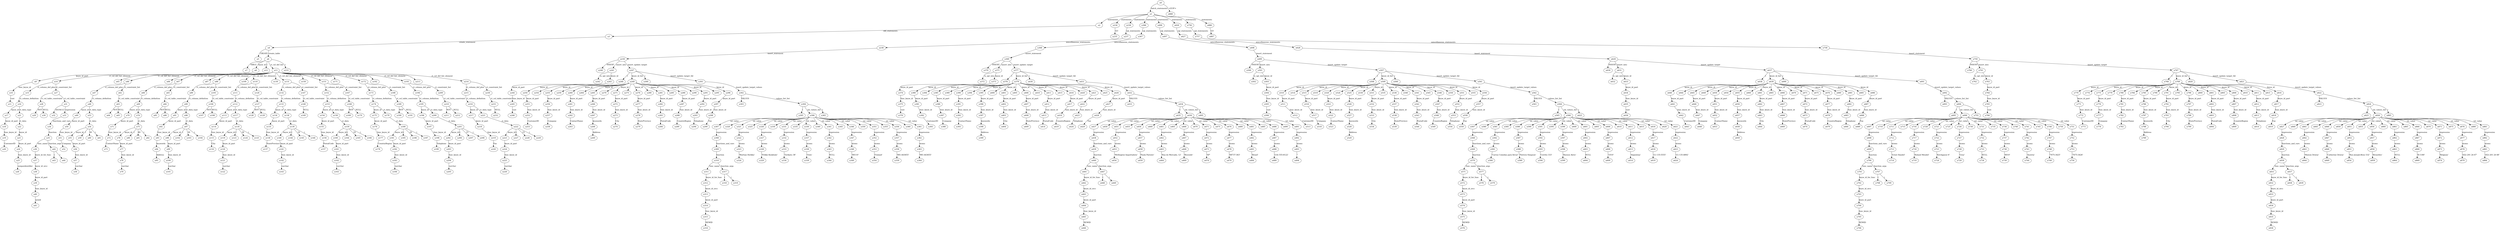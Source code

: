 digraph ParseTree {
  n0 -> n1 [label="batch_statements"];
  n1 -> n2 [label="statements"];
  n2 -> n3 [label="ddl_statements"];
  n3 -> n4 [label="create_statement"];
  n4 -> n5 [label="CREATE"];
  n4 -> n6 [label="create_table"];
  n6 -> n7 [label="TABLE"];
  n6 -> n8 [label="keyw_id"];
  n8 -> n9 [label="keyw_id_part"];
  n9 -> n10 [label="func_keyw_id"];
  n10 -> n11 [label="cust"];
  n6 -> n12 [label="("];
  n6 -> n13 [label="ct_col_def_list"];
  n13 -> n14 [label="ct_col_def_list_element"];
  n14 -> n15 [label="ct_column_def_plus"];
  n15 -> n16 [label="ct_column_definition"];
  n16 -> n17 [label="keyw_id"];
  n17 -> n18 [label="keyw_id_part"];
  n18 -> n19 [label="func_keyw_id"];
  n19 -> n20 [label="CustomerID"];
  n16 -> n21 [label="ct_data_type"];
  n21 -> n22 [label="ct_data"];
  n22 -> n23 [label="keyw_id"];
  n23 -> n24 [label="keyw_id_part"];
  n24 -> n25 [label="func_keyw_id"];
  n25 -> n26 [label="uniqueidentifier"];
  n14 -> n27 [label="ct_constraint_list"];
  n27 -> n28 [label="ct_col_table_constraint"];
  n28 -> n29 [label="NOT"];
  n28 -> n30 [label="NULL"];
  n27 -> n31 [label="ct_col_table_constraint"];
  n31 -> n32 [label="DEFAULT"];
  n31 -> n33 [label="expression"];
  n33 -> n34 [label="functions_and_vars"];
  n34 -> n35 [label="function"];
  n35 -> n36 [label="func_name"];
  n36 -> n37 [label="keyw_id_for_func"];
  n37 -> n38 [label="keyw_id_orcc"];
  n38 -> n39 [label="keyw_id_part"];
  n39 -> n40 [label="func_keyw_id"];
  n40 -> n41 [label="newid"];
  n35 -> n42 [label="function_args"];
  n42 -> n43 [label="("];
  n42 -> n44 [label=")"];
  n13 -> n45 [label=","];
  n13 -> n46 [label="ct_col_def_list_element"];
  n46 -> n47 [label="ct_column_def_plus"];
  n47 -> n48 [label="ct_column_definition"];
  n48 -> n49 [label="keyw_id"];
  n49 -> n50 [label="keyw_id_part"];
  n50 -> n51 [label="func_keyw_id"];
  n51 -> n52 [label="Company"];
  n48 -> n53 [label="ct_data_type"];
  n53 -> n54 [label="ct_data"];
  n54 -> n55 [label="keyw_id"];
  n55 -> n56 [label="keyw_id_part"];
  n56 -> n57 [label="func_keyw_id"];
  n57 -> n58 [label="varchar"];
  n54 -> n59 [label="("];
  n54 -> n60 [label="30"];
  n54 -> n61 [label=")"];
  n46 -> n62 [label="ct_constraint_list"];
  n62 -> n63 [label="ct_col_table_constraint"];
  n63 -> n64 [label="NOT"];
  n63 -> n65 [label="NULL"];
  n13 -> n66 [label=","];
  n13 -> n67 [label="ct_col_def_list_element"];
  n67 -> n68 [label="ct_column_def_plus"];
  n68 -> n69 [label="ct_column_definition"];
  n69 -> n70 [label="keyw_id"];
  n70 -> n71 [label="keyw_id_part"];
  n71 -> n72 [label="func_keyw_id"];
  n72 -> n73 [label="ContactName"];
  n69 -> n74 [label="ct_data_type"];
  n74 -> n75 [label="ct_data"];
  n75 -> n76 [label="keyw_id"];
  n76 -> n77 [label="keyw_id_part"];
  n77 -> n78 [label="func_keyw_id"];
  n78 -> n79 [label="varchar"];
  n75 -> n80 [label="("];
  n75 -> n81 [label="60"];
  n75 -> n82 [label=")"];
  n67 -> n83 [label="ct_constraint_list"];
  n83 -> n84 [label="ct_col_table_constraint"];
  n84 -> n85 [label="NOT"];
  n84 -> n86 [label="NULL"];
  n13 -> n87 [label=","];
  n13 -> n88 [label="ct_col_def_list_element"];
  n88 -> n89 [label="ct_column_def_plus"];
  n89 -> n90 [label="ct_column_definition"];
  n90 -> n91 [label="keyw_id"];
  n91 -> n92 [label="keyw_id_part"];
  n92 -> n93 [label="func_keyw_id"];
  n93 -> n94 [label="keywords"];
  n94 -> n95 [label="Address"];
  n90 -> n96 [label="ct_data_type"];
  n96 -> n97 [label="ct_data"];
  n97 -> n98 [label="keyw_id"];
  n98 -> n99 [label="keyw_id_part"];
  n99 -> n100 [label="func_keyw_id"];
  n100 -> n101 [label="varchar"];
  n97 -> n102 [label="("];
  n97 -> n103 [label="30"];
  n97 -> n104 [label=")"];
  n88 -> n105 [label="ct_constraint_list"];
  n105 -> n106 [label="ct_col_table_constraint"];
  n106 -> n107 [label="NOT"];
  n106 -> n108 [label="NULL"];
  n13 -> n109 [label=","];
  n13 -> n110 [label="ct_col_def_list_element"];
  n110 -> n111 [label="ct_column_def_plus"];
  n111 -> n112 [label="ct_column_definition"];
  n112 -> n113 [label="keyw_id"];
  n113 -> n114 [label="keyw_id_part"];
  n114 -> n115 [label="func_keyw_id"];
  n115 -> n116 [label="City"];
  n112 -> n117 [label="ct_data_type"];
  n117 -> n118 [label="ct_data"];
  n118 -> n119 [label="keyw_id"];
  n119 -> n120 [label="keyw_id_part"];
  n120 -> n121 [label="func_keyw_id"];
  n121 -> n122 [label="varchar"];
  n118 -> n123 [label="("];
  n118 -> n124 [label="30"];
  n118 -> n125 [label=")"];
  n110 -> n126 [label="ct_constraint_list"];
  n126 -> n127 [label="ct_col_table_constraint"];
  n127 -> n128 [label="NOT"];
  n127 -> n129 [label="NULL"];
  n13 -> n130 [label=","];
  n13 -> n131 [label="ct_col_def_list_element"];
  n131 -> n132 [label="ct_column_def_plus"];
  n132 -> n133 [label="ct_column_definition"];
  n133 -> n134 [label="keyw_id"];
  n134 -> n135 [label="keyw_id_part"];
  n135 -> n136 [label="func_keyw_id"];
  n136 -> n137 [label="StateProvince"];
  n133 -> n138 [label="ct_data_type"];
  n138 -> n139 [label="ct_data"];
  n139 -> n140 [label="keyw_id"];
  n140 -> n141 [label="keyw_id_part"];
  n141 -> n142 [label="func_keyw_id"];
  n142 -> n143 [label="varchar"];
  n139 -> n144 [label="("];
  n139 -> n145 [label="10"];
  n139 -> n146 [label=")"];
  n131 -> n147 [label="ct_constraint_list"];
  n147 -> n148 [label="ct_col_table_constraint"];
  n148 -> n149 [label="NULL"];
  n13 -> n150 [label=","];
  n13 -> n151 [label="ct_col_def_list_element"];
  n151 -> n152 [label="ct_column_def_plus"];
  n152 -> n153 [label="ct_column_definition"];
  n153 -> n154 [label="keyw_id"];
  n154 -> n155 [label="keyw_id_part"];
  n155 -> n156 [label="func_keyw_id"];
  n156 -> n157 [label="PostalCode"];
  n153 -> n158 [label="ct_data_type"];
  n158 -> n159 [label="ct_data"];
  n159 -> n160 [label="keyw_id"];
  n160 -> n161 [label="keyw_id_part"];
  n161 -> n162 [label="func_keyw_id"];
  n162 -> n163 [label="varchar"];
  n159 -> n164 [label="("];
  n159 -> n165 [label="10"];
  n159 -> n166 [label=")"];
  n151 -> n167 [label="ct_constraint_list"];
  n167 -> n168 [label="ct_col_table_constraint"];
  n168 -> n169 [label="NOT"];
  n168 -> n170 [label="NULL"];
  n13 -> n171 [label=","];
  n13 -> n172 [label="ct_col_def_list_element"];
  n172 -> n173 [label="ct_column_def_plus"];
  n173 -> n174 [label="ct_column_definition"];
  n174 -> n175 [label="keyw_id"];
  n175 -> n176 [label="keyw_id_part"];
  n176 -> n177 [label="func_keyw_id"];
  n177 -> n178 [label="CountryRegion"];
  n174 -> n179 [label="ct_data_type"];
  n179 -> n180 [label="ct_data"];
  n180 -> n181 [label="keyw_id"];
  n181 -> n182 [label="keyw_id_part"];
  n182 -> n183 [label="func_keyw_id"];
  n183 -> n184 [label="varchar"];
  n180 -> n185 [label="("];
  n180 -> n186 [label="20"];
  n180 -> n187 [label=")"];
  n172 -> n188 [label="ct_constraint_list"];
  n188 -> n189 [label="ct_col_table_constraint"];
  n189 -> n190 [label="NOT"];
  n189 -> n191 [label="NULL"];
  n13 -> n192 [label=","];
  n13 -> n193 [label="ct_col_def_list_element"];
  n193 -> n194 [label="ct_column_def_plus"];
  n194 -> n195 [label="ct_column_definition"];
  n195 -> n196 [label="keyw_id"];
  n196 -> n197 [label="keyw_id_part"];
  n197 -> n198 [label="func_keyw_id"];
  n198 -> n199 [label="Telephone"];
  n195 -> n200 [label="ct_data_type"];
  n200 -> n201 [label="ct_data"];
  n201 -> n202 [label="keyw_id"];
  n202 -> n203 [label="keyw_id_part"];
  n203 -> n204 [label="func_keyw_id"];
  n204 -> n205 [label="varchar"];
  n201 -> n206 [label="("];
  n201 -> n207 [label="15"];
  n201 -> n208 [label=")"];
  n193 -> n209 [label="ct_constraint_list"];
  n209 -> n210 [label="ct_col_table_constraint"];
  n210 -> n211 [label="NOT"];
  n210 -> n212 [label="NULL"];
  n13 -> n213 [label=","];
  n13 -> n214 [label="ct_col_def_list_element"];
  n214 -> n215 [label="ct_column_def_plus"];
  n215 -> n216 [label="ct_column_definition"];
  n216 -> n217 [label="keyw_id"];
  n217 -> n218 [label="keyw_id_part"];
  n218 -> n219 [label="func_keyw_id"];
  n219 -> n220 [label="Fax"];
  n216 -> n221 [label="ct_data_type"];
  n221 -> n222 [label="ct_data"];
  n222 -> n223 [label="keyw_id"];
  n223 -> n224 [label="keyw_id_part"];
  n224 -> n225 [label="func_keyw_id"];
  n225 -> n226 [label="varchar"];
  n222 -> n227 [label="("];
  n222 -> n228 [label="15"];
  n222 -> n229 [label=")"];
  n214 -> n230 [label="ct_constraint_list"];
  n230 -> n231 [label="ct_col_table_constraint"];
  n231 -> n232 [label="NULL"];
  n6 -> n233 [label=")"];
  n1 -> n234 [label="statements"];
  n234 -> n235 [label="GO"];
  n1 -> n236 [label="statements"];
  n236 -> n237 [label="sql_statements"];
  n237 -> n238 [label="miscellaneous_statements"];
  n238 -> n239 [label="insert_statement"];
  n239 -> n240 [label="INSERT"];
  n239 -> n241 [label="insert_into"];
  n241 -> n242 [label="is_opt_into"];
  n241 -> n243 [label="keyw_id"];
  n243 -> n244 [label="keyw_id_part"];
  n244 -> n245 [label="func_keyw_id"];
  n245 -> n246 [label="cust"];
  n239 -> n247 [label="insert_update_target"];
  n247 -> n248 [label="("];
  n247 -> n249 [label="keyw_id_list"];
  n249 -> n250 [label="keyw_id"];
  n250 -> n251 [label="keyw_id_part"];
  n251 -> n252 [label="func_keyw_id"];
  n252 -> n253 [label="CustomerID"];
  n249 -> n254 [label=","];
  n249 -> n255 [label="keyw_id"];
  n255 -> n256 [label="keyw_id_part"];
  n256 -> n257 [label="func_keyw_id"];
  n257 -> n258 [label="Company"];
  n249 -> n259 [label=","];
  n249 -> n260 [label="keyw_id"];
  n260 -> n261 [label="keyw_id_part"];
  n261 -> n262 [label="func_keyw_id"];
  n262 -> n263 [label="ContactName"];
  n249 -> n264 [label=","];
  n249 -> n265 [label="keyw_id"];
  n265 -> n266 [label="keyw_id_part"];
  n266 -> n267 [label="func_keyw_id"];
  n267 -> n268 [label="keywords"];
  n268 -> n269 [label="Address"];
  n249 -> n270 [label=","];
  n249 -> n271 [label="keyw_id"];
  n271 -> n272 [label="keyw_id_part"];
  n272 -> n273 [label="func_keyw_id"];
  n273 -> n274 [label="City"];
  n249 -> n275 [label=","];
  n249 -> n276 [label="keyw_id"];
  n276 -> n277 [label="keyw_id_part"];
  n277 -> n278 [label="func_keyw_id"];
  n278 -> n279 [label="StateProvince"];
  n249 -> n280 [label=","];
  n249 -> n281 [label="keyw_id"];
  n281 -> n282 [label="keyw_id_part"];
  n282 -> n283 [label="func_keyw_id"];
  n283 -> n284 [label="PostalCode"];
  n249 -> n285 [label=","];
  n249 -> n286 [label="keyw_id"];
  n286 -> n287 [label="keyw_id_part"];
  n287 -> n288 [label="func_keyw_id"];
  n288 -> n289 [label="CountryRegion"];
  n249 -> n290 [label=","];
  n249 -> n291 [label="keyw_id"];
  n291 -> n292 [label="keyw_id_part"];
  n292 -> n293 [label="func_keyw_id"];
  n293 -> n294 [label="Telephone"];
  n249 -> n295 [label=","];
  n249 -> n296 [label="keyw_id"];
  n296 -> n297 [label="keyw_id_part"];
  n297 -> n298 [label="func_keyw_id"];
  n298 -> n299 [label="Fax"];
  n247 -> n300 [label=")"];
  n247 -> n301 [label="insert_update_target_tbl"];
  n301 -> n302 [label="insert_update_target_values"];
  n302 -> n303 [label="VALUES"];
  n302 -> n304 [label="values_list_list"];
  n304 -> n305 [label="("];
  n304 -> n306 [label="iut_values_list"];
  n306 -> n307 [label="iut_value"];
  n307 -> n308 [label="expression"];
  n308 -> n309 [label="functions_and_vars"];
  n309 -> n310 [label="function"];
  n310 -> n311 [label="func_name"];
  n311 -> n312 [label="keyw_id_for_func"];
  n312 -> n313 [label="keyw_id_orcc"];
  n313 -> n314 [label="keyw_id_part"];
  n314 -> n315 [label="func_keyw_id"];
  n315 -> n316 [label="NEWID"];
  n310 -> n317 [label="function_args"];
  n317 -> n318 [label="("];
  n317 -> n319 [label=")"];
  n306 -> n320 [label=","];
  n306 -> n321 [label="iut_value"];
  n321 -> n322 [label="expression"];
  n322 -> n323 [label="atoms"];
  n323 -> n324 [label="'Wartian Herkku'"];
  n306 -> n325 [label=","];
  n306 -> n326 [label="iut_value"];
  n326 -> n327 [label="expression"];
  n327 -> n328 [label="atoms"];
  n328 -> n329 [label="'Pirkko Koskitalo'"];
  n306 -> n330 [label=","];
  n306 -> n331 [label="iut_value"];
  n331 -> n332 [label="expression"];
  n332 -> n333 [label="atoms"];
  n333 -> n334 [label="'Torikatu 38'"];
  n306 -> n335 [label=","];
  n306 -> n336 [label="iut_value"];
  n336 -> n337 [label="expression"];
  n337 -> n338 [label="atoms"];
  n338 -> n339 [label="'Oulu'"];
  n306 -> n340 [label=","];
  n306 -> n341 [label="iut_value"];
  n341 -> n342 [label="expression"];
  n342 -> n343 [label="atoms"];
  n343 -> n344 [label="NULL"];
  n306 -> n345 [label=","];
  n306 -> n346 [label="iut_value"];
  n346 -> n347 [label="expression"];
  n347 -> n348 [label="atoms"];
  n348 -> n349 [label="'90110'"];
  n306 -> n350 [label=","];
  n306 -> n351 [label="iut_value"];
  n351 -> n352 [label="expression"];
  n352 -> n353 [label="atoms"];
  n353 -> n354 [label="'Finland'"];
  n306 -> n355 [label=","];
  n306 -> n356 [label="iut_value"];
  n356 -> n357 [label="expression"];
  n357 -> n358 [label="atoms"];
  n358 -> n359 [label="'981-443655'"];
  n306 -> n360 [label=","];
  n306 -> n361 [label="iut_value"];
  n361 -> n362 [label="expression"];
  n362 -> n363 [label="atoms"];
  n363 -> n364 [label="'981-443655'"];
  n304 -> n365 [label=")"];
  n1 -> n366 [label="statements"];
  n366 -> n367 [label="sql_statements"];
  n367 -> n368 [label="miscellaneous_statements"];
  n368 -> n369 [label="insert_statement"];
  n369 -> n370 [label="INSERT"];
  n369 -> n371 [label="insert_into"];
  n371 -> n372 [label="is_opt_into"];
  n371 -> n373 [label="keyw_id"];
  n373 -> n374 [label="keyw_id_part"];
  n374 -> n375 [label="func_keyw_id"];
  n375 -> n376 [label="cust"];
  n369 -> n377 [label="insert_update_target"];
  n377 -> n378 [label="("];
  n377 -> n379 [label="keyw_id_list"];
  n379 -> n380 [label="keyw_id"];
  n380 -> n381 [label="keyw_id_part"];
  n381 -> n382 [label="func_keyw_id"];
  n382 -> n383 [label="CustomerID"];
  n379 -> n384 [label=","];
  n379 -> n385 [label="keyw_id"];
  n385 -> n386 [label="keyw_id_part"];
  n386 -> n387 [label="func_keyw_id"];
  n387 -> n388 [label="Company"];
  n379 -> n389 [label=","];
  n379 -> n390 [label="keyw_id"];
  n390 -> n391 [label="keyw_id_part"];
  n391 -> n392 [label="func_keyw_id"];
  n392 -> n393 [label="ContactName"];
  n379 -> n394 [label=","];
  n379 -> n395 [label="keyw_id"];
  n395 -> n396 [label="keyw_id_part"];
  n396 -> n397 [label="func_keyw_id"];
  n397 -> n398 [label="keywords"];
  n398 -> n399 [label="Address"];
  n379 -> n400 [label=","];
  n379 -> n401 [label="keyw_id"];
  n401 -> n402 [label="keyw_id_part"];
  n402 -> n403 [label="func_keyw_id"];
  n403 -> n404 [label="City"];
  n379 -> n405 [label=","];
  n379 -> n406 [label="keyw_id"];
  n406 -> n407 [label="keyw_id_part"];
  n407 -> n408 [label="func_keyw_id"];
  n408 -> n409 [label="StateProvince"];
  n379 -> n410 [label=","];
  n379 -> n411 [label="keyw_id"];
  n411 -> n412 [label="keyw_id_part"];
  n412 -> n413 [label="func_keyw_id"];
  n413 -> n414 [label="PostalCode"];
  n379 -> n415 [label=","];
  n379 -> n416 [label="keyw_id"];
  n416 -> n417 [label="keyw_id_part"];
  n417 -> n418 [label="func_keyw_id"];
  n418 -> n419 [label="CountryRegion"];
  n379 -> n420 [label=","];
  n379 -> n421 [label="keyw_id"];
  n421 -> n422 [label="keyw_id_part"];
  n422 -> n423 [label="func_keyw_id"];
  n423 -> n424 [label="Telephone"];
  n379 -> n425 [label=","];
  n379 -> n426 [label="keyw_id"];
  n426 -> n427 [label="keyw_id_part"];
  n427 -> n428 [label="func_keyw_id"];
  n428 -> n429 [label="Fax"];
  n377 -> n430 [label=")"];
  n377 -> n431 [label="insert_update_target_tbl"];
  n431 -> n432 [label="insert_update_target_values"];
  n432 -> n433 [label="VALUES"];
  n432 -> n434 [label="values_list_list"];
  n434 -> n435 [label="("];
  n434 -> n436 [label="iut_values_list"];
  n436 -> n437 [label="iut_value"];
  n437 -> n438 [label="expression"];
  n438 -> n439 [label="functions_and_vars"];
  n439 -> n440 [label="function"];
  n440 -> n441 [label="func_name"];
  n441 -> n442 [label="keyw_id_for_func"];
  n442 -> n443 [label="keyw_id_orcc"];
  n443 -> n444 [label="keyw_id_part"];
  n444 -> n445 [label="func_keyw_id"];
  n445 -> n446 [label="NEWID"];
  n440 -> n447 [label="function_args"];
  n447 -> n448 [label="("];
  n447 -> n449 [label=")"];
  n436 -> n450 [label=","];
  n436 -> n451 [label="iut_value"];
  n451 -> n452 [label="expression"];
  n452 -> n453 [label="atoms"];
  n453 -> n454 [label="'Wellington Importadora'"];
  n436 -> n455 [label=","];
  n436 -> n456 [label="iut_value"];
  n456 -> n457 [label="expression"];
  n457 -> n458 [label="atoms"];
  n458 -> n459 [label="'Paula Parente'"];
  n436 -> n460 [label=","];
  n436 -> n461 [label="iut_value"];
  n461 -> n462 [label="expression"];
  n462 -> n463 [label="atoms"];
  n463 -> n464 [label="'Rua do Mercado, 12'"];
  n436 -> n465 [label=","];
  n436 -> n466 [label="iut_value"];
  n466 -> n467 [label="expression"];
  n467 -> n468 [label="atoms"];
  n468 -> n469 [label="'Resende'"];
  n436 -> n470 [label=","];
  n436 -> n471 [label="iut_value"];
  n471 -> n472 [label="expression"];
  n472 -> n473 [label="atoms"];
  n473 -> n474 [label="'SP'"];
  n436 -> n475 [label=","];
  n436 -> n476 [label="iut_value"];
  n476 -> n477 [label="expression"];
  n477 -> n478 [label="atoms"];
  n478 -> n479 [label="'08737-363'"];
  n436 -> n480 [label=","];
  n436 -> n481 [label="iut_value"];
  n481 -> n482 [label="expression"];
  n482 -> n483 [label="atoms"];
  n483 -> n484 [label="'Brasil'"];
  n436 -> n485 [label=","];
  n436 -> n486 [label="iut_value"];
  n486 -> n487 [label="expression"];
  n487 -> n488 [label="atoms"];
  n488 -> n489 [label="'(14) 555-8122'"];
  n436 -> n490 [label=","];
  n436 -> n491 [label="iut_value"];
  n491 -> n492 [label="expression"];
  n492 -> n493 [label="atoms"];
  n493 -> n494 [label="''"];
  n434 -> n495 [label=")"];
  n1 -> n496 [label="statements"];
  n496 -> n497 [label="sql_statements"];
  n497 -> n498 [label="miscellaneous_statements"];
  n498 -> n499 [label="insert_statement"];
  n499 -> n500 [label="INSERT"];
  n499 -> n501 [label="insert_into"];
  n501 -> n502 [label="is_opt_into"];
  n501 -> n503 [label="keyw_id"];
  n503 -> n504 [label="keyw_id_part"];
  n504 -> n505 [label="func_keyw_id"];
  n505 -> n506 [label="cust"];
  n499 -> n507 [label="insert_update_target"];
  n507 -> n508 [label="("];
  n507 -> n509 [label="keyw_id_list"];
  n509 -> n510 [label="keyw_id"];
  n510 -> n511 [label="keyw_id_part"];
  n511 -> n512 [label="func_keyw_id"];
  n512 -> n513 [label="CustomerID"];
  n509 -> n514 [label=","];
  n509 -> n515 [label="keyw_id"];
  n515 -> n516 [label="keyw_id_part"];
  n516 -> n517 [label="func_keyw_id"];
  n517 -> n518 [label="Company"];
  n509 -> n519 [label=","];
  n509 -> n520 [label="keyw_id"];
  n520 -> n521 [label="keyw_id_part"];
  n521 -> n522 [label="func_keyw_id"];
  n522 -> n523 [label="ContactName"];
  n509 -> n524 [label=","];
  n509 -> n525 [label="keyw_id"];
  n525 -> n526 [label="keyw_id_part"];
  n526 -> n527 [label="func_keyw_id"];
  n527 -> n528 [label="keywords"];
  n528 -> n529 [label="Address"];
  n509 -> n530 [label=","];
  n509 -> n531 [label="keyw_id"];
  n531 -> n532 [label="keyw_id_part"];
  n532 -> n533 [label="func_keyw_id"];
  n533 -> n534 [label="City"];
  n509 -> n535 [label=","];
  n509 -> n536 [label="keyw_id"];
  n536 -> n537 [label="keyw_id_part"];
  n537 -> n538 [label="func_keyw_id"];
  n538 -> n539 [label="StateProvince"];
  n509 -> n540 [label=","];
  n509 -> n541 [label="keyw_id"];
  n541 -> n542 [label="keyw_id_part"];
  n542 -> n543 [label="func_keyw_id"];
  n543 -> n544 [label="PostalCode"];
  n509 -> n545 [label=","];
  n509 -> n546 [label="keyw_id"];
  n546 -> n547 [label="keyw_id_part"];
  n547 -> n548 [label="func_keyw_id"];
  n548 -> n549 [label="CountryRegion"];
  n509 -> n550 [label=","];
  n509 -> n551 [label="keyw_id"];
  n551 -> n552 [label="keyw_id_part"];
  n552 -> n553 [label="func_keyw_id"];
  n553 -> n554 [label="Telephone"];
  n509 -> n555 [label=","];
  n509 -> n556 [label="keyw_id"];
  n556 -> n557 [label="keyw_id_part"];
  n557 -> n558 [label="func_keyw_id"];
  n558 -> n559 [label="Fax"];
  n507 -> n560 [label=")"];
  n507 -> n561 [label="insert_update_target_tbl"];
  n561 -> n562 [label="insert_update_target_values"];
  n562 -> n563 [label="VALUES"];
  n562 -> n564 [label="values_list_list"];
  n564 -> n565 [label="("];
  n564 -> n566 [label="iut_values_list"];
  n566 -> n567 [label="iut_value"];
  n567 -> n568 [label="expression"];
  n568 -> n569 [label="functions_and_vars"];
  n569 -> n570 [label="function"];
  n570 -> n571 [label="func_name"];
  n571 -> n572 [label="keyw_id_for_func"];
  n572 -> n573 [label="keyw_id_orcc"];
  n573 -> n574 [label="keyw_id_part"];
  n574 -> n575 [label="func_keyw_id"];
  n575 -> n576 [label="NEWID"];
  n570 -> n577 [label="function_args"];
  n577 -> n578 [label="("];
  n577 -> n579 [label=")"];
  n566 -> n580 [label=","];
  n566 -> n581 [label="iut_value"];
  n581 -> n582 [label="expression"];
  n582 -> n583 [label="atoms"];
  n583 -> n584 [label="'Cactus Comidas para Ilevar'"];
  n566 -> n585 [label=","];
  n566 -> n586 [label="iut_value"];
  n586 -> n587 [label="expression"];
  n587 -> n588 [label="atoms"];
  n588 -> n589 [label="'Patricio Simpson'"];
  n566 -> n590 [label=","];
  n566 -> n591 [label="iut_value"];
  n591 -> n592 [label="expression"];
  n592 -> n593 [label="atoms"];
  n593 -> n594 [label="'Cerrito 333'"];
  n566 -> n595 [label=","];
  n566 -> n596 [label="iut_value"];
  n596 -> n597 [label="expression"];
  n597 -> n598 [label="atoms"];
  n598 -> n599 [label="'Buenos Aires'"];
  n566 -> n600 [label=","];
  n566 -> n601 [label="iut_value"];
  n601 -> n602 [label="expression"];
  n602 -> n603 [label="atoms"];
  n603 -> n604 [label="NULL"];
  n566 -> n605 [label=","];
  n566 -> n606 [label="iut_value"];
  n606 -> n607 [label="expression"];
  n607 -> n608 [label="atoms"];
  n608 -> n609 [label="'1010'"];
  n566 -> n610 [label=","];
  n566 -> n611 [label="iut_value"];
  n611 -> n612 [label="expression"];
  n612 -> n613 [label="atoms"];
  n613 -> n614 [label="'Argentina'"];
  n566 -> n615 [label=","];
  n566 -> n616 [label="iut_value"];
  n616 -> n617 [label="expression"];
  n617 -> n618 [label="atoms"];
  n618 -> n619 [label="'(1) 135-5555'"];
  n566 -> n620 [label=","];
  n566 -> n621 [label="iut_value"];
  n621 -> n622 [label="expression"];
  n622 -> n623 [label="atoms"];
  n623 -> n624 [label="'(1) 135-4892'"];
  n564 -> n625 [label=")"];
  n1 -> n626 [label="statements"];
  n626 -> n627 [label="sql_statements"];
  n627 -> n628 [label="miscellaneous_statements"];
  n628 -> n629 [label="insert_statement"];
  n629 -> n630 [label="INSERT"];
  n629 -> n631 [label="insert_into"];
  n631 -> n632 [label="is_opt_into"];
  n631 -> n633 [label="keyw_id"];
  n633 -> n634 [label="keyw_id_part"];
  n634 -> n635 [label="func_keyw_id"];
  n635 -> n636 [label="cust"];
  n629 -> n637 [label="insert_update_target"];
  n637 -> n638 [label="("];
  n637 -> n639 [label="keyw_id_list"];
  n639 -> n640 [label="keyw_id"];
  n640 -> n641 [label="keyw_id_part"];
  n641 -> n642 [label="func_keyw_id"];
  n642 -> n643 [label="CustomerID"];
  n639 -> n644 [label=","];
  n639 -> n645 [label="keyw_id"];
  n645 -> n646 [label="keyw_id_part"];
  n646 -> n647 [label="func_keyw_id"];
  n647 -> n648 [label="Company"];
  n639 -> n649 [label=","];
  n639 -> n650 [label="keyw_id"];
  n650 -> n651 [label="keyw_id_part"];
  n651 -> n652 [label="func_keyw_id"];
  n652 -> n653 [label="ContactName"];
  n639 -> n654 [label=","];
  n639 -> n655 [label="keyw_id"];
  n655 -> n656 [label="keyw_id_part"];
  n656 -> n657 [label="func_keyw_id"];
  n657 -> n658 [label="keywords"];
  n658 -> n659 [label="Address"];
  n639 -> n660 [label=","];
  n639 -> n661 [label="keyw_id"];
  n661 -> n662 [label="keyw_id_part"];
  n662 -> n663 [label="func_keyw_id"];
  n663 -> n664 [label="City"];
  n639 -> n665 [label=","];
  n639 -> n666 [label="keyw_id"];
  n666 -> n667 [label="keyw_id_part"];
  n667 -> n668 [label="func_keyw_id"];
  n668 -> n669 [label="StateProvince"];
  n639 -> n670 [label=","];
  n639 -> n671 [label="keyw_id"];
  n671 -> n672 [label="keyw_id_part"];
  n672 -> n673 [label="func_keyw_id"];
  n673 -> n674 [label="PostalCode"];
  n639 -> n675 [label=","];
  n639 -> n676 [label="keyw_id"];
  n676 -> n677 [label="keyw_id_part"];
  n677 -> n678 [label="func_keyw_id"];
  n678 -> n679 [label="CountryRegion"];
  n639 -> n680 [label=","];
  n639 -> n681 [label="keyw_id"];
  n681 -> n682 [label="keyw_id_part"];
  n682 -> n683 [label="func_keyw_id"];
  n683 -> n684 [label="Telephone"];
  n639 -> n685 [label=","];
  n639 -> n686 [label="keyw_id"];
  n686 -> n687 [label="keyw_id_part"];
  n687 -> n688 [label="func_keyw_id"];
  n688 -> n689 [label="Fax"];
  n637 -> n690 [label=")"];
  n637 -> n691 [label="insert_update_target_tbl"];
  n691 -> n692 [label="insert_update_target_values"];
  n692 -> n693 [label="VALUES"];
  n692 -> n694 [label="values_list_list"];
  n694 -> n695 [label="("];
  n694 -> n696 [label="iut_values_list"];
  n696 -> n697 [label="iut_value"];
  n697 -> n698 [label="expression"];
  n698 -> n699 [label="functions_and_vars"];
  n699 -> n700 [label="function"];
  n700 -> n701 [label="func_name"];
  n701 -> n702 [label="keyw_id_for_func"];
  n702 -> n703 [label="keyw_id_orcc"];
  n703 -> n704 [label="keyw_id_part"];
  n704 -> n705 [label="func_keyw_id"];
  n705 -> n706 [label="NEWID"];
  n700 -> n707 [label="function_args"];
  n707 -> n708 [label="("];
  n707 -> n709 [label=")"];
  n696 -> n710 [label=","];
  n696 -> n711 [label="iut_value"];
  n711 -> n712 [label="expression"];
  n712 -> n713 [label="atoms"];
  n713 -> n714 [label="'Ernst Handel'"];
  n696 -> n715 [label=","];
  n696 -> n716 [label="iut_value"];
  n716 -> n717 [label="expression"];
  n717 -> n718 [label="atoms"];
  n718 -> n719 [label="'Roland Mendel'"];
  n696 -> n720 [label=","];
  n696 -> n721 [label="iut_value"];
  n721 -> n722 [label="expression"];
  n722 -> n723 [label="atoms"];
  n723 -> n724 [label="'Kirchgasse 6'"];
  n696 -> n725 [label=","];
  n696 -> n726 [label="iut_value"];
  n726 -> n727 [label="expression"];
  n727 -> n728 [label="atoms"];
  n728 -> n729 [label="'Graz'"];
  n696 -> n730 [label=","];
  n696 -> n731 [label="iut_value"];
  n731 -> n732 [label="expression"];
  n732 -> n733 [label="atoms"];
  n733 -> n734 [label="NULL"];
  n696 -> n735 [label=","];
  n696 -> n736 [label="iut_value"];
  n736 -> n737 [label="expression"];
  n737 -> n738 [label="atoms"];
  n738 -> n739 [label="'8010'"];
  n696 -> n740 [label=","];
  n696 -> n741 [label="iut_value"];
  n741 -> n742 [label="expression"];
  n742 -> n743 [label="atoms"];
  n743 -> n744 [label="'Austria'"];
  n696 -> n745 [label=","];
  n696 -> n746 [label="iut_value"];
  n746 -> n747 [label="expression"];
  n747 -> n748 [label="atoms"];
  n748 -> n749 [label="'7675-3425'"];
  n696 -> n750 [label=","];
  n696 -> n751 [label="iut_value"];
  n751 -> n752 [label="expression"];
  n752 -> n753 [label="atoms"];
  n753 -> n754 [label="'7675-3426'"];
  n694 -> n755 [label=")"];
  n1 -> n756 [label="statements"];
  n756 -> n757 [label="sql_statements"];
  n757 -> n758 [label="miscellaneous_statements"];
  n758 -> n759 [label="insert_statement"];
  n759 -> n760 [label="INSERT"];
  n759 -> n761 [label="insert_into"];
  n761 -> n762 [label="is_opt_into"];
  n761 -> n763 [label="keyw_id"];
  n763 -> n764 [label="keyw_id_part"];
  n764 -> n765 [label="func_keyw_id"];
  n765 -> n766 [label="cust"];
  n759 -> n767 [label="insert_update_target"];
  n767 -> n768 [label="("];
  n767 -> n769 [label="keyw_id_list"];
  n769 -> n770 [label="keyw_id"];
  n770 -> n771 [label="keyw_id_part"];
  n771 -> n772 [label="func_keyw_id"];
  n772 -> n773 [label="CustomerID"];
  n769 -> n774 [label=","];
  n769 -> n775 [label="keyw_id"];
  n775 -> n776 [label="keyw_id_part"];
  n776 -> n777 [label="func_keyw_id"];
  n777 -> n778 [label="Company"];
  n769 -> n779 [label=","];
  n769 -> n780 [label="keyw_id"];
  n780 -> n781 [label="keyw_id_part"];
  n781 -> n782 [label="func_keyw_id"];
  n782 -> n783 [label="ContactName"];
  n769 -> n784 [label=","];
  n769 -> n785 [label="keyw_id"];
  n785 -> n786 [label="keyw_id_part"];
  n786 -> n787 [label="func_keyw_id"];
  n787 -> n788 [label="keywords"];
  n788 -> n789 [label="Address"];
  n769 -> n790 [label=","];
  n769 -> n791 [label="keyw_id"];
  n791 -> n792 [label="keyw_id_part"];
  n792 -> n793 [label="func_keyw_id"];
  n793 -> n794 [label="City"];
  n769 -> n795 [label=","];
  n769 -> n796 [label="keyw_id"];
  n796 -> n797 [label="keyw_id_part"];
  n797 -> n798 [label="func_keyw_id"];
  n798 -> n799 [label="StateProvince"];
  n769 -> n800 [label=","];
  n769 -> n801 [label="keyw_id"];
  n801 -> n802 [label="keyw_id_part"];
  n802 -> n803 [label="func_keyw_id"];
  n803 -> n804 [label="PostalCode"];
  n769 -> n805 [label=","];
  n769 -> n806 [label="keyw_id"];
  n806 -> n807 [label="keyw_id_part"];
  n807 -> n808 [label="func_keyw_id"];
  n808 -> n809 [label="CountryRegion"];
  n769 -> n810 [label=","];
  n769 -> n811 [label="keyw_id"];
  n811 -> n812 [label="keyw_id_part"];
  n812 -> n813 [label="func_keyw_id"];
  n813 -> n814 [label="Telephone"];
  n769 -> n815 [label=","];
  n769 -> n816 [label="keyw_id"];
  n816 -> n817 [label="keyw_id_part"];
  n817 -> n818 [label="func_keyw_id"];
  n818 -> n819 [label="Fax"];
  n767 -> n820 [label=")"];
  n767 -> n821 [label="insert_update_target_tbl"];
  n821 -> n822 [label="insert_update_target_values"];
  n822 -> n823 [label="VALUES"];
  n822 -> n824 [label="values_list_list"];
  n824 -> n825 [label="("];
  n824 -> n826 [label="iut_values_list"];
  n826 -> n827 [label="iut_value"];
  n827 -> n828 [label="expression"];
  n828 -> n829 [label="functions_and_vars"];
  n829 -> n830 [label="function"];
  n830 -> n831 [label="func_name"];
  n831 -> n832 [label="keyw_id_for_func"];
  n832 -> n833 [label="keyw_id_orcc"];
  n833 -> n834 [label="keyw_id_part"];
  n834 -> n835 [label="func_keyw_id"];
  n835 -> n836 [label="NEWID"];
  n830 -> n837 [label="function_args"];
  n837 -> n838 [label="("];
  n837 -> n839 [label=")"];
  n826 -> n840 [label=","];
  n826 -> n841 [label="iut_value"];
  n841 -> n842 [label="expression"];
  n842 -> n843 [label="atoms"];
  n843 -> n844 [label="'Maison Dewey'"];
  n826 -> n845 [label=","];
  n826 -> n846 [label="iut_value"];
  n846 -> n847 [label="expression"];
  n847 -> n848 [label="atoms"];
  n848 -> n849 [label="'Catherine Dewey'"];
  n826 -> n850 [label=","];
  n826 -> n851 [label="iut_value"];
  n851 -> n852 [label="expression"];
  n852 -> n853 [label="atoms"];
  n853 -> n854 [label="'Rue Joseph-Bens 532'"];
  n826 -> n855 [label=","];
  n826 -> n856 [label="iut_value"];
  n856 -> n857 [label="expression"];
  n857 -> n858 [label="atoms"];
  n858 -> n859 [label="'Bruxelles'"];
  n826 -> n860 [label=","];
  n826 -> n861 [label="iut_value"];
  n861 -> n862 [label="expression"];
  n862 -> n863 [label="atoms"];
  n863 -> n864 [label="NULL"];
  n826 -> n865 [label=","];
  n826 -> n866 [label="iut_value"];
  n866 -> n867 [label="expression"];
  n867 -> n868 [label="atoms"];
  n868 -> n869 [label="'B-1180'"];
  n826 -> n870 [label=","];
  n826 -> n871 [label="iut_value"];
  n871 -> n872 [label="expression"];
  n872 -> n873 [label="atoms"];
  n873 -> n874 [label="'Belgium'"];
  n826 -> n875 [label=","];
  n826 -> n876 [label="iut_value"];
  n876 -> n877 [label="expression"];
  n877 -> n878 [label="atoms"];
  n878 -> n879 [label="'(02) 201 24 67'"];
  n826 -> n880 [label=","];
  n826 -> n881 [label="iut_value"];
  n881 -> n882 [label="expression"];
  n882 -> n883 [label="atoms"];
  n883 -> n884 [label="'(02) 201 24 68'"];
  n824 -> n885 [label=")"];
  n1 -> n886 [label="statements"];
  n886 -> n887 [label="GO"];
  n0 -> n888 [label="<EOF>"];
}